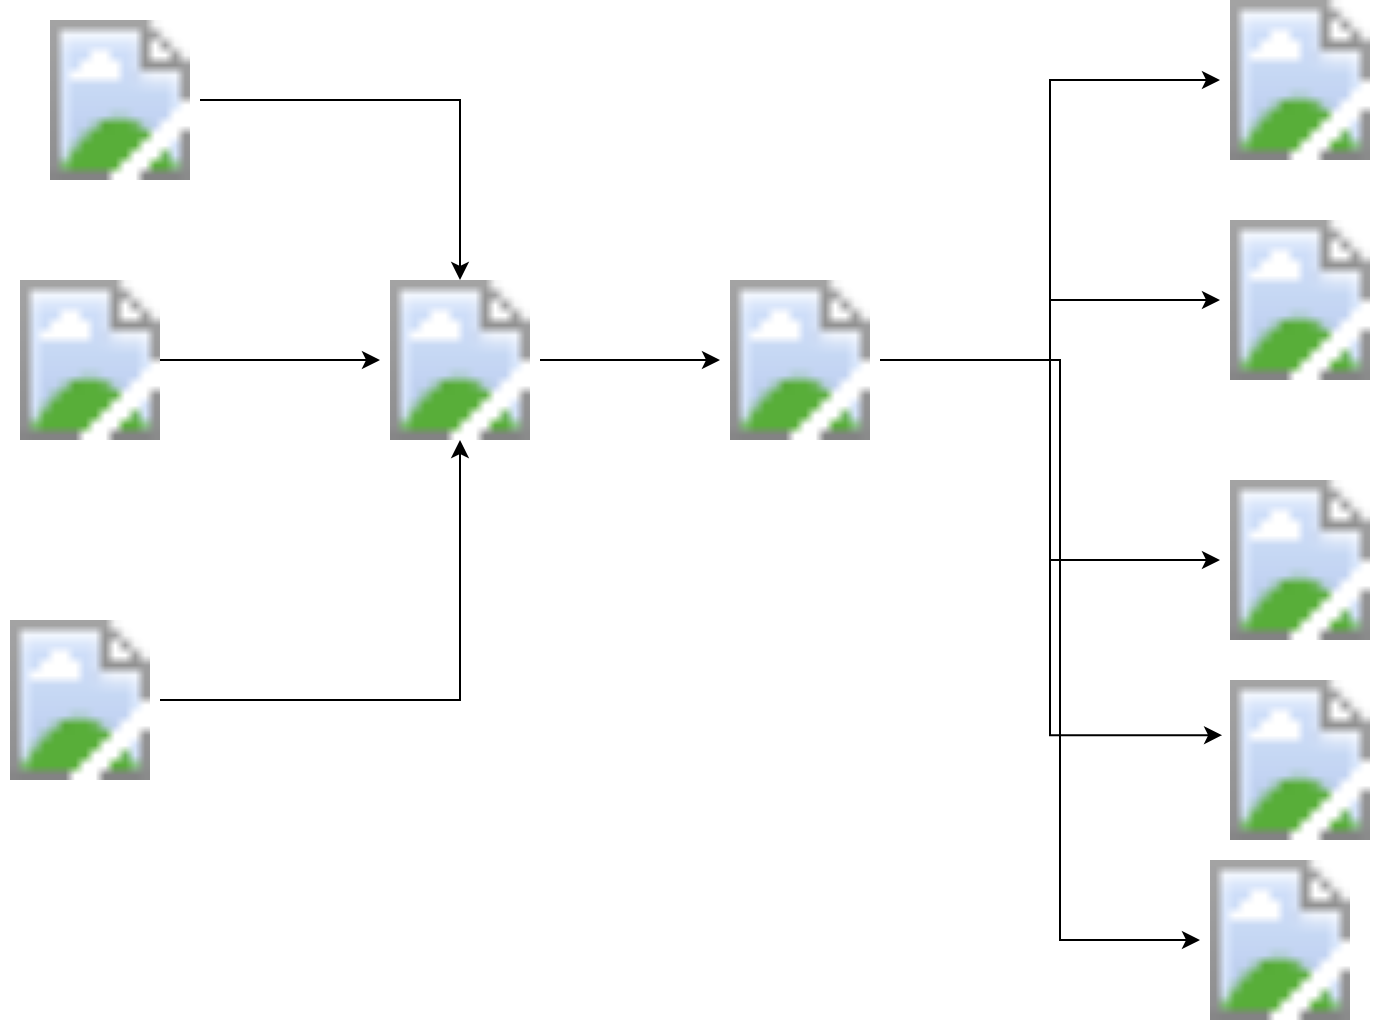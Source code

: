 <mxGraphModel dx="996" dy="566" grid="1" gridSize="10" guides="1" tooltips="1" connect="1" arrows="1" fold="1" page="1" pageScale="1" pageWidth="827" pageHeight="1169" background="#ffffff"><root><mxCell id="0"/><mxCell id="1" parent="0"/><mxCell id="3" value="" style="image;html=1;labelBackgroundColor=#ffffff;image=https://raw.githubusercontent.com/jgraph/mxgraph/master/javascript/examples/grapheditor/www/stencils//clipart/iPad_128x128.png" vertex="1" parent="1"><mxGeometry x="680" y="50" width="80" height="80" as="geometry"/></mxCell><mxCell id="13" style="edgeStyle=orthogonalEdgeStyle;rounded=0;html=1;entryX=0;entryY=0.5;jettySize=auto;orthogonalLoop=1;" edge="1" parent="1" source="4" target="3"><mxGeometry relative="1" as="geometry"/></mxCell><mxCell id="18" style="edgeStyle=orthogonalEdgeStyle;rounded=0;html=1;jettySize=auto;orthogonalLoop=1;" edge="1" parent="1" source="4" target="14"><mxGeometry relative="1" as="geometry"/></mxCell><mxCell id="19" style="edgeStyle=orthogonalEdgeStyle;rounded=0;html=1;entryX=0;entryY=0.5;jettySize=auto;orthogonalLoop=1;" edge="1" parent="1" source="4" target="15"><mxGeometry relative="1" as="geometry"/></mxCell><mxCell id="20" style="edgeStyle=orthogonalEdgeStyle;rounded=0;html=1;jettySize=auto;orthogonalLoop=1;entryX=0.013;entryY=0.345;entryPerimeter=0;" edge="1" parent="1" source="4" target="16"><mxGeometry relative="1" as="geometry"><Array as="points"><mxPoint x="595" y="230"/><mxPoint x="595" y="418"/></Array></mxGeometry></mxCell><mxCell id="21" style="edgeStyle=orthogonalEdgeStyle;rounded=0;html=1;entryX=0;entryY=0.5;jettySize=auto;orthogonalLoop=1;" edge="1" parent="1" source="4" target="17"><mxGeometry relative="1" as="geometry"><Array as="points"><mxPoint x="600" y="230"/><mxPoint x="600" y="520"/></Array></mxGeometry></mxCell><mxCell id="4" value="" style="image;html=1;labelBackgroundColor=#ffffff;image=https://raw.githubusercontent.com/jgraph/mxgraph/master/javascript/examples/grapheditor/www/stencils//clipart/Server_Tower_128x128.png" vertex="1" parent="1"><mxGeometry x="430" y="190" width="80" height="80" as="geometry"/></mxCell><mxCell id="12" style="edgeStyle=orthogonalEdgeStyle;rounded=0;html=1;jettySize=auto;orthogonalLoop=1;" edge="1" parent="1" source="5" target="4"><mxGeometry relative="1" as="geometry"/></mxCell><mxCell id="5" value="" style="image;html=1;labelBackgroundColor=#ffffff;image=https://raw.githubusercontent.com/jgraph/mxgraph/master/javascript/examples/grapheditor/www/stencils//clipart/Server_Tower_128x128.png" vertex="1" parent="1"><mxGeometry x="260" y="190" width="80" height="80" as="geometry"/></mxCell><mxCell id="9" style="edgeStyle=orthogonalEdgeStyle;rounded=0;html=1;exitX=1;exitY=0.5;jettySize=auto;orthogonalLoop=1;" edge="1" parent="1" source="6" target="5"><mxGeometry relative="1" as="geometry"/></mxCell><mxCell id="6" value="" style="image;html=1;labelBackgroundColor=#ffffff;image=https://raw.githubusercontent.com/jgraph/mxgraph/master/javascript/examples/grapheditor/www/stencils//clipart/Server_Tower_128x128.png" vertex="1" parent="1"><mxGeometry x="90" y="60" width="80" height="80" as="geometry"/></mxCell><mxCell id="10" style="edgeStyle=orthogonalEdgeStyle;rounded=0;html=1;jettySize=auto;orthogonalLoop=1;" edge="1" parent="1" source="7" target="5"><mxGeometry relative="1" as="geometry"/></mxCell><mxCell id="7" value="" style="image;html=1;labelBackgroundColor=#ffffff;image=https://raw.githubusercontent.com/jgraph/mxgraph/master/javascript/examples/grapheditor/www/stencils//clipart/Server_Tower_128x128.png" vertex="1" parent="1"><mxGeometry x="80" y="190" width="70" height="80" as="geometry"/></mxCell><mxCell id="11" style="edgeStyle=orthogonalEdgeStyle;rounded=0;html=1;jettySize=auto;orthogonalLoop=1;" edge="1" parent="1" source="8" target="5"><mxGeometry relative="1" as="geometry"/></mxCell><mxCell id="8" value="" style="image;html=1;labelBackgroundColor=#ffffff;image=https://raw.githubusercontent.com/jgraph/mxgraph/master/javascript/examples/grapheditor/www/stencils//clipart/Server_Tower_128x128.png" vertex="1" parent="1"><mxGeometry x="70" y="360" width="80" height="80" as="geometry"/></mxCell><mxCell id="14" value="" style="image;html=1;labelBackgroundColor=#ffffff;image=https://raw.githubusercontent.com/jgraph/mxgraph/master/javascript/examples/grapheditor/www/stencils//clipart/iPad_128x128.png" vertex="1" parent="1"><mxGeometry x="680" y="160" width="80" height="80" as="geometry"/></mxCell><mxCell id="15" value="" style="image;html=1;labelBackgroundColor=#ffffff;image=https://raw.githubusercontent.com/jgraph/mxgraph/master/javascript/examples/grapheditor/www/stencils//clipart/iPad_128x128.png" vertex="1" parent="1"><mxGeometry x="680" y="290" width="80" height="80" as="geometry"/></mxCell><mxCell id="16" value="" style="image;html=1;labelBackgroundColor=#ffffff;image=https://raw.githubusercontent.com/jgraph/mxgraph/master/javascript/examples/grapheditor/www/stencils//clipart/iPad_128x128.png" vertex="1" parent="1"><mxGeometry x="680" y="390" width="80" height="80" as="geometry"/></mxCell><mxCell id="17" value="" style="image;html=1;labelBackgroundColor=#ffffff;image=https://raw.githubusercontent.com/jgraph/mxgraph/master/javascript/examples/grapheditor/www/stencils//clipart/iPad_128x128.png" vertex="1" parent="1"><mxGeometry x="670" y="480" width="80" height="80" as="geometry"/></mxCell></root></mxGraphModel>
